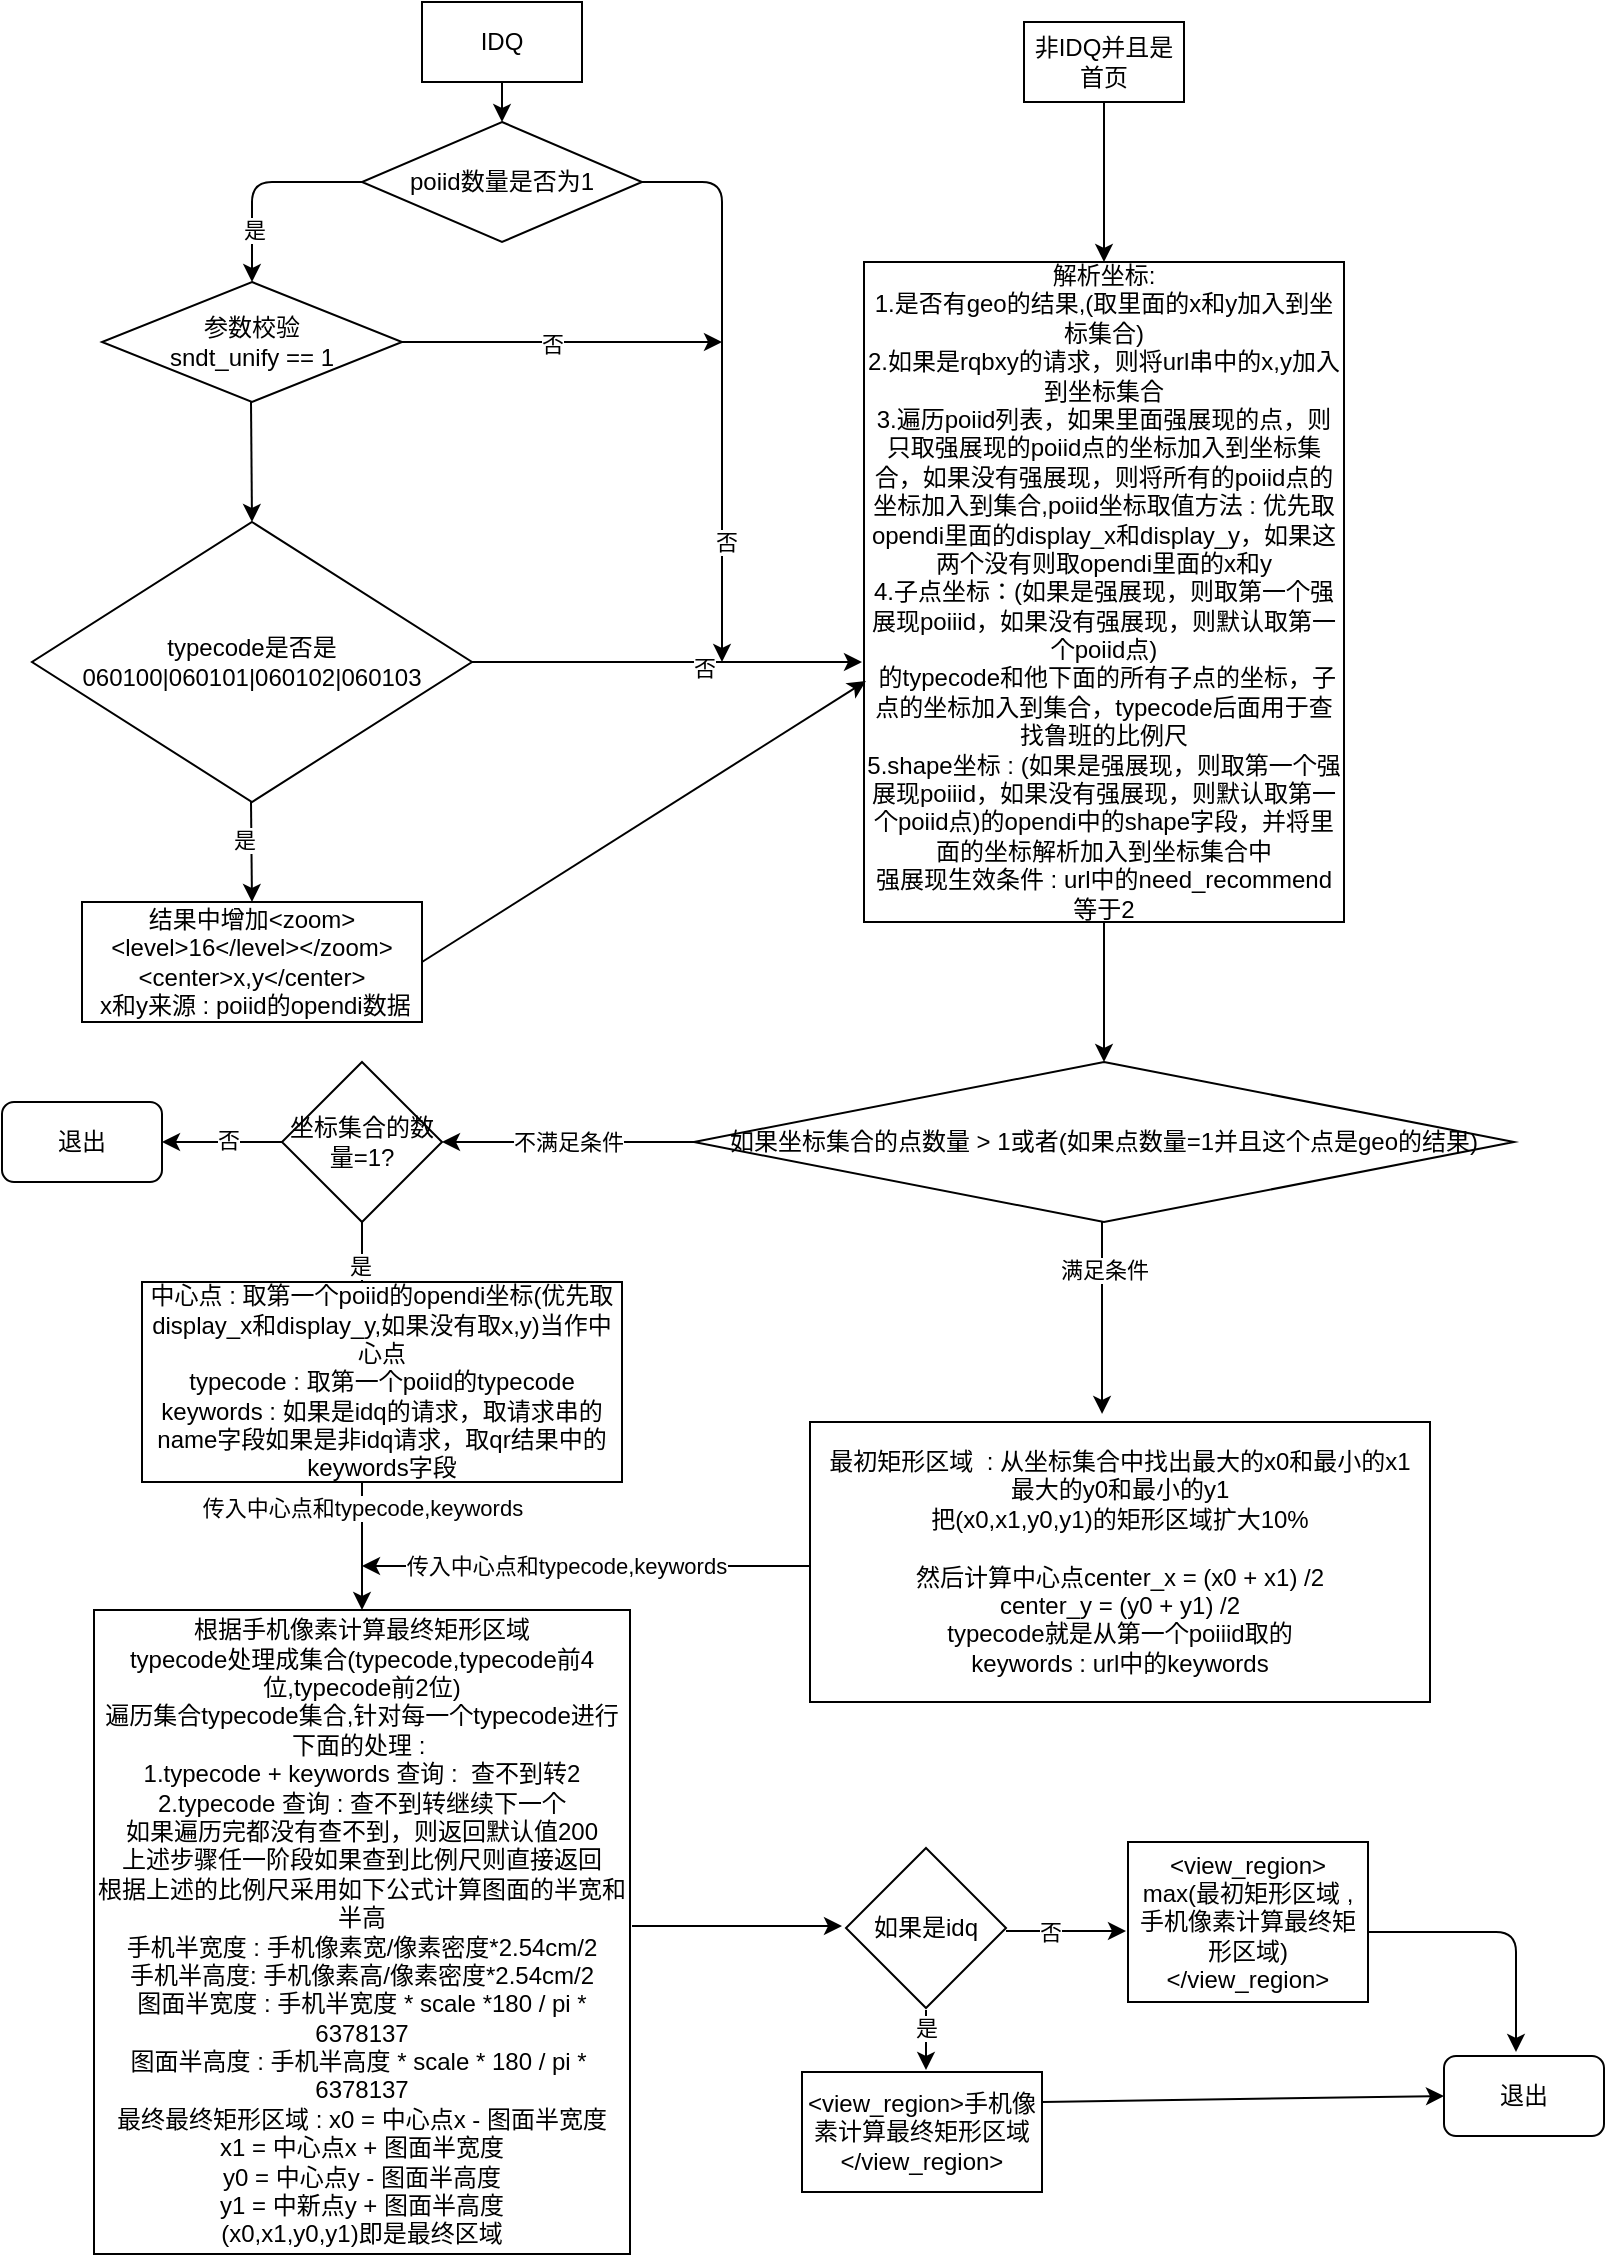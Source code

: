 <mxfile version="14.6.12" type="github">
  <diagram id="9uhrNaGmBDMQ4JzriSAf" name="Page-1">
    <mxGraphModel dx="946" dy="591" grid="0" gridSize="10" guides="1" tooltips="1" connect="1" arrows="1" fold="1" page="1" pageScale="1" pageWidth="827" pageHeight="1169" math="0" shadow="0">
      <root>
        <mxCell id="0" />
        <mxCell id="1" parent="0" />
        <mxCell id="wLORGDT3qwKsgGzUfs9r-2" value="IDQ" style="rounded=0;whiteSpace=wrap;html=1;" vertex="1" parent="1">
          <mxGeometry x="220" y="40" width="80" height="40" as="geometry" />
        </mxCell>
        <mxCell id="wLORGDT3qwKsgGzUfs9r-61" value="" style="edgeStyle=orthogonalEdgeStyle;rounded=0;orthogonalLoop=1;jettySize=auto;html=1;" edge="1" parent="1" source="wLORGDT3qwKsgGzUfs9r-3" target="wLORGDT3qwKsgGzUfs9r-32">
          <mxGeometry relative="1" as="geometry" />
        </mxCell>
        <mxCell id="wLORGDT3qwKsgGzUfs9r-3" value="非IDQ并且是首页" style="rounded=0;whiteSpace=wrap;html=1;" vertex="1" parent="1">
          <mxGeometry x="521" y="50" width="80" height="40" as="geometry" />
        </mxCell>
        <mxCell id="wLORGDT3qwKsgGzUfs9r-4" value="" style="endArrow=classic;html=1;" edge="1" parent="1">
          <mxGeometry width="50" height="50" relative="1" as="geometry">
            <mxPoint x="260" y="80" as="sourcePoint" />
            <mxPoint x="260" y="100" as="targetPoint" />
          </mxGeometry>
        </mxCell>
        <mxCell id="wLORGDT3qwKsgGzUfs9r-6" value="poiid数量是否为1" style="rhombus;whiteSpace=wrap;html=1;" vertex="1" parent="1">
          <mxGeometry x="190" y="100" width="140" height="60" as="geometry" />
        </mxCell>
        <mxCell id="wLORGDT3qwKsgGzUfs9r-8" value="" style="endArrow=classic;html=1;entryX=0.5;entryY=0;entryDx=0;entryDy=0;" edge="1" parent="1">
          <mxGeometry width="50" height="50" relative="1" as="geometry">
            <mxPoint x="190" y="130" as="sourcePoint" />
            <mxPoint x="135" y="180" as="targetPoint" />
            <Array as="points">
              <mxPoint x="135" y="130" />
            </Array>
          </mxGeometry>
        </mxCell>
        <mxCell id="wLORGDT3qwKsgGzUfs9r-14" value="是" style="edgeLabel;html=1;align=center;verticalAlign=middle;resizable=0;points=[];" vertex="1" connectable="0" parent="wLORGDT3qwKsgGzUfs9r-8">
          <mxGeometry x="0.505" y="1" relative="1" as="geometry">
            <mxPoint as="offset" />
          </mxGeometry>
        </mxCell>
        <mxCell id="wLORGDT3qwKsgGzUfs9r-12" value="" style="endArrow=classic;html=1;" edge="1" parent="1">
          <mxGeometry width="50" height="50" relative="1" as="geometry">
            <mxPoint x="330" y="130" as="sourcePoint" />
            <mxPoint x="370" y="370" as="targetPoint" />
            <Array as="points">
              <mxPoint x="370" y="130" />
            </Array>
          </mxGeometry>
        </mxCell>
        <mxCell id="wLORGDT3qwKsgGzUfs9r-13" value="否" style="edgeLabel;html=1;align=center;verticalAlign=middle;resizable=0;points=[];" vertex="1" connectable="0" parent="wLORGDT3qwKsgGzUfs9r-12">
          <mxGeometry x="0.567" y="2" relative="1" as="geometry">
            <mxPoint as="offset" />
          </mxGeometry>
        </mxCell>
        <mxCell id="wLORGDT3qwKsgGzUfs9r-15" value="&lt;span&gt;参数校验&lt;/span&gt;&lt;br&gt;&lt;span&gt;sndt_unify == 1&lt;/span&gt;" style="rhombus;whiteSpace=wrap;html=1;" vertex="1" parent="1">
          <mxGeometry x="60" y="180" width="150" height="60" as="geometry" />
        </mxCell>
        <mxCell id="wLORGDT3qwKsgGzUfs9r-18" value="退出" style="rounded=1;whiteSpace=wrap;html=1;" vertex="1" parent="1">
          <mxGeometry x="10" y="590" width="80" height="40" as="geometry" />
        </mxCell>
        <mxCell id="wLORGDT3qwKsgGzUfs9r-20" value="" style="endArrow=classic;html=1;" edge="1" parent="1">
          <mxGeometry width="50" height="50" relative="1" as="geometry">
            <mxPoint x="134.5" y="240" as="sourcePoint" />
            <mxPoint x="135" y="300" as="targetPoint" />
          </mxGeometry>
        </mxCell>
        <mxCell id="wLORGDT3qwKsgGzUfs9r-24" value="typecode是否是060100|060101|060102|060103" style="rhombus;whiteSpace=wrap;html=1;" vertex="1" parent="1">
          <mxGeometry x="25" y="300" width="220" height="140" as="geometry" />
        </mxCell>
        <mxCell id="wLORGDT3qwKsgGzUfs9r-25" value="" style="endArrow=classic;html=1;" edge="1" parent="1">
          <mxGeometry width="50" height="50" relative="1" as="geometry">
            <mxPoint x="134.5" y="440" as="sourcePoint" />
            <mxPoint x="135" y="490" as="targetPoint" />
          </mxGeometry>
        </mxCell>
        <mxCell id="wLORGDT3qwKsgGzUfs9r-27" value="是" style="edgeLabel;html=1;align=center;verticalAlign=middle;resizable=0;points=[];" vertex="1" connectable="0" parent="wLORGDT3qwKsgGzUfs9r-25">
          <mxGeometry x="-0.241" y="-4" relative="1" as="geometry">
            <mxPoint as="offset" />
          </mxGeometry>
        </mxCell>
        <mxCell id="wLORGDT3qwKsgGzUfs9r-26" value="结果中增加&amp;lt;zoom&amp;gt;&amp;lt;level&amp;gt;16&amp;lt;/level&amp;gt;&amp;lt;/zoom&amp;gt;&lt;br&gt;&amp;lt;center&amp;gt;x,y&amp;lt;/center&amp;gt;&lt;br&gt;&amp;nbsp;x和y来源 : poiid的opendi数据" style="rounded=0;whiteSpace=wrap;html=1;" vertex="1" parent="1">
          <mxGeometry x="50" y="490" width="170" height="60" as="geometry" />
        </mxCell>
        <mxCell id="wLORGDT3qwKsgGzUfs9r-28" value="" style="endArrow=classic;html=1;" edge="1" parent="1">
          <mxGeometry width="50" height="50" relative="1" as="geometry">
            <mxPoint x="245" y="370" as="sourcePoint" />
            <mxPoint x="440" y="370" as="targetPoint" />
          </mxGeometry>
        </mxCell>
        <mxCell id="wLORGDT3qwKsgGzUfs9r-31" value="否" style="edgeLabel;html=1;align=center;verticalAlign=middle;resizable=0;points=[];" vertex="1" connectable="0" parent="wLORGDT3qwKsgGzUfs9r-28">
          <mxGeometry x="0.186" y="-3" relative="1" as="geometry">
            <mxPoint as="offset" />
          </mxGeometry>
        </mxCell>
        <mxCell id="wLORGDT3qwKsgGzUfs9r-29" value="" style="endArrow=classic;html=1;" edge="1" parent="1">
          <mxGeometry width="50" height="50" relative="1" as="geometry">
            <mxPoint x="210" y="210" as="sourcePoint" />
            <mxPoint x="370" y="210" as="targetPoint" />
          </mxGeometry>
        </mxCell>
        <mxCell id="wLORGDT3qwKsgGzUfs9r-30" value="否" style="edgeLabel;html=1;align=center;verticalAlign=middle;resizable=0;points=[];" vertex="1" connectable="0" parent="wLORGDT3qwKsgGzUfs9r-29">
          <mxGeometry x="-0.062" y="-1" relative="1" as="geometry">
            <mxPoint as="offset" />
          </mxGeometry>
        </mxCell>
        <mxCell id="wLORGDT3qwKsgGzUfs9r-37" value="" style="edgeStyle=orthogonalEdgeStyle;rounded=0;orthogonalLoop=1;jettySize=auto;html=1;" edge="1" parent="1" source="wLORGDT3qwKsgGzUfs9r-32" target="wLORGDT3qwKsgGzUfs9r-36">
          <mxGeometry relative="1" as="geometry" />
        </mxCell>
        <mxCell id="wLORGDT3qwKsgGzUfs9r-32" value="解析坐标:&lt;br&gt;1.是否有geo的结果,(取里面的x和y加入到坐标集合)&lt;br&gt;2.如果是rqbxy的请求，则将url串中的x,y加入到坐标集合&lt;br&gt;3.遍历poiid列表，如果里面强展现的点，则只取强展现的poiid点的坐标加入到坐标集合，如果没有强展现，则将所有的poiid点的坐标加入到集合,poiid坐标取值方法 : 优先取opendi里面的display_x和display_y，如果这两个没有则取opendi里面的x和y&lt;br&gt;4.子点坐标：(如果是强展现，则取第一个强展现poiiid，如果没有强展现，则默认取第一个poiid点)&lt;br&gt;&amp;nbsp;的typecode和他下面的所有子点的坐标，子点的坐标加入到集合，typecode后面用于查找鲁班的比例尺&lt;br&gt;5.shape坐标 : (如果是强展现，则取第一个强展现poiiid，如果没有强展现，则默认取第一个poiid点)的opendi中的shape字段，并将里面的坐标解析加入到坐标集合中&lt;br&gt;强展现生效条件 : url中的need_recommend 等于2" style="rounded=0;whiteSpace=wrap;html=1;" vertex="1" parent="1">
          <mxGeometry x="441" y="170" width="240" height="330" as="geometry" />
        </mxCell>
        <mxCell id="wLORGDT3qwKsgGzUfs9r-33" value="" style="endArrow=classic;html=1;entryX=0.004;entryY=0.635;entryDx=0;entryDy=0;entryPerimeter=0;" edge="1" parent="1" target="wLORGDT3qwKsgGzUfs9r-32">
          <mxGeometry width="50" height="50" relative="1" as="geometry">
            <mxPoint x="220" y="520" as="sourcePoint" />
            <mxPoint x="270" y="470" as="targetPoint" />
          </mxGeometry>
        </mxCell>
        <mxCell id="wLORGDT3qwKsgGzUfs9r-36" value="如果坐标集合的点数量 &amp;gt; 1或者(如果点数量=1并且这个点是geo的结果)" style="rhombus;whiteSpace=wrap;html=1;" vertex="1" parent="1">
          <mxGeometry x="356" y="570" width="410" height="80" as="geometry" />
        </mxCell>
        <mxCell id="wLORGDT3qwKsgGzUfs9r-38" value="" style="endArrow=classic;html=1;entryX=0.471;entryY=-0.029;entryDx=0;entryDy=0;entryPerimeter=0;" edge="1" parent="1" target="wLORGDT3qwKsgGzUfs9r-49">
          <mxGeometry width="50" height="50" relative="1" as="geometry">
            <mxPoint x="560" y="650" as="sourcePoint" />
            <mxPoint x="560" y="730" as="targetPoint" />
          </mxGeometry>
        </mxCell>
        <mxCell id="wLORGDT3qwKsgGzUfs9r-39" value="满足条件" style="edgeLabel;html=1;align=center;verticalAlign=middle;resizable=0;points=[];" vertex="1" connectable="0" parent="wLORGDT3qwKsgGzUfs9r-38">
          <mxGeometry x="-0.5" y="1" relative="1" as="geometry">
            <mxPoint as="offset" />
          </mxGeometry>
        </mxCell>
        <mxCell id="wLORGDT3qwKsgGzUfs9r-40" value="不满足条件" style="endArrow=classic;html=1;" edge="1" parent="1">
          <mxGeometry width="50" height="50" relative="1" as="geometry">
            <mxPoint x="356" y="610" as="sourcePoint" />
            <mxPoint x="230" y="610" as="targetPoint" />
          </mxGeometry>
        </mxCell>
        <mxCell id="wLORGDT3qwKsgGzUfs9r-41" value="坐标集合的数量=1?" style="rhombus;whiteSpace=wrap;html=1;" vertex="1" parent="1">
          <mxGeometry x="150" y="570" width="80" height="80" as="geometry" />
        </mxCell>
        <mxCell id="wLORGDT3qwKsgGzUfs9r-42" value="" style="endArrow=classic;html=1;" edge="1" parent="1">
          <mxGeometry width="50" height="50" relative="1" as="geometry">
            <mxPoint x="190" y="650" as="sourcePoint" />
            <mxPoint x="190" y="700" as="targetPoint" />
          </mxGeometry>
        </mxCell>
        <mxCell id="wLORGDT3qwKsgGzUfs9r-43" value="是" style="edgeLabel;html=1;align=center;verticalAlign=middle;resizable=0;points=[];" vertex="1" connectable="0" parent="wLORGDT3qwKsgGzUfs9r-42">
          <mxGeometry x="-0.12" y="-1" relative="1" as="geometry">
            <mxPoint as="offset" />
          </mxGeometry>
        </mxCell>
        <mxCell id="wLORGDT3qwKsgGzUfs9r-44" value="中心点 : 取第一个poiid的opendi坐标(优先取display_x和display_y,如果没有取x,y)当作中心点&lt;br&gt;typecode : 取第一个poiid的typecode&lt;br&gt;keywords : 如果是idq的请求，取请求串的name字段如果是非idq请求，取qr结果中的keywords字段" style="rounded=0;whiteSpace=wrap;html=1;" vertex="1" parent="1">
          <mxGeometry x="80" y="680" width="240" height="100" as="geometry" />
        </mxCell>
        <mxCell id="wLORGDT3qwKsgGzUfs9r-46" value="根据手机像素计算最终矩形区域&lt;br&gt;typecode处理成集合(typecode,typecode前4位,typecode前2位)&lt;br&gt;遍历集合typecode集合,针对每一个typecode进行下面的处理 :&amp;nbsp;&lt;br&gt;1.typecode + keywords 查询 :&amp;nbsp; 查不到转2&lt;br&gt;2.typecode 查询 : 查不到转继续下一个&lt;br&gt;如果遍历完都没有查不到，则返回默认值200&lt;br&gt;上述步骤任一阶段如果查到比例尺则直接返回&lt;br&gt;根据上述的比例尺采用如下公式计算图面的半宽和半高&lt;br&gt;手机半宽度 : 手机像素宽/像素密度*2.54cm/2&lt;br&gt;手机半高度: 手机像素高/像素密度*2.54cm/2&lt;br&gt;图面半宽度 : 手机半宽度 * scale *180 / pi * 6378137&lt;br&gt;图面半高度 : 手机半高度 * scale * 180 / pi *&amp;nbsp; 6378137&lt;br&gt;最终最终矩形区域 : x0 = 中心点x - 图面半宽度&lt;br&gt;x1 = 中心点x + 图面半宽度&lt;br&gt;y0 = 中心点y - 图面半高度&lt;br&gt;y1 = 中新点y + 图面半高度&lt;br&gt;(x0,x1,y0,y1)即是最终区域" style="rounded=0;whiteSpace=wrap;html=1;" vertex="1" parent="1">
          <mxGeometry x="56" y="844" width="268" height="322" as="geometry" />
        </mxCell>
        <mxCell id="wLORGDT3qwKsgGzUfs9r-47" value="" style="endArrow=classic;html=1;entryX=0.5;entryY=0;entryDx=0;entryDy=0;" edge="1" parent="1" target="wLORGDT3qwKsgGzUfs9r-46">
          <mxGeometry width="50" height="50" relative="1" as="geometry">
            <mxPoint x="190" y="780" as="sourcePoint" />
            <mxPoint x="240" y="720" as="targetPoint" />
          </mxGeometry>
        </mxCell>
        <mxCell id="wLORGDT3qwKsgGzUfs9r-48" value="传入中心点和typecode,keywords" style="edgeLabel;html=1;align=center;verticalAlign=middle;resizable=0;points=[];" vertex="1" connectable="0" parent="wLORGDT3qwKsgGzUfs9r-47">
          <mxGeometry x="-0.275" relative="1" as="geometry">
            <mxPoint y="-10" as="offset" />
          </mxGeometry>
        </mxCell>
        <mxCell id="wLORGDT3qwKsgGzUfs9r-49" value="最初矩形区域&amp;nbsp; : 从坐标集合中找出最大的x0和最小的x1&lt;br&gt;最大的y0和最小的y1&lt;br&gt;把(x0,x1,y0,y1)的矩形区域扩大10%&lt;br&gt;&amp;nbsp;&lt;br&gt;然后计算中心点center_x = (x0 + x1) /2&lt;br&gt;center_y = (y0 + y1) /2&lt;br&gt;typecode就是从第一个poiiid取的&lt;br&gt;keywords : url中的keywords" style="rounded=0;whiteSpace=wrap;html=1;" vertex="1" parent="1">
          <mxGeometry x="414" y="750" width="310" height="140" as="geometry" />
        </mxCell>
        <mxCell id="wLORGDT3qwKsgGzUfs9r-50" value="" style="endArrow=classic;html=1;exitX=0;exitY=0.5;exitDx=0;exitDy=0;" edge="1" parent="1">
          <mxGeometry width="50" height="50" relative="1" as="geometry">
            <mxPoint x="414" y="822" as="sourcePoint" />
            <mxPoint x="190" y="822" as="targetPoint" />
          </mxGeometry>
        </mxCell>
        <mxCell id="wLORGDT3qwKsgGzUfs9r-51" value="传入中心点和typecode,keywords" style="edgeLabel;html=1;align=center;verticalAlign=middle;resizable=0;points=[];" vertex="1" connectable="0" parent="wLORGDT3qwKsgGzUfs9r-50">
          <mxGeometry x="0.089" relative="1" as="geometry">
            <mxPoint as="offset" />
          </mxGeometry>
        </mxCell>
        <mxCell id="wLORGDT3qwKsgGzUfs9r-52" value="" style="endArrow=classic;html=1;" edge="1" parent="1">
          <mxGeometry width="50" height="50" relative="1" as="geometry">
            <mxPoint x="325" y="1002" as="sourcePoint" />
            <mxPoint x="430" y="1002" as="targetPoint" />
          </mxGeometry>
        </mxCell>
        <mxCell id="wLORGDT3qwKsgGzUfs9r-53" value="如果是idq" style="rhombus;whiteSpace=wrap;html=1;" vertex="1" parent="1">
          <mxGeometry x="432" y="963" width="80" height="80" as="geometry" />
        </mxCell>
        <mxCell id="wLORGDT3qwKsgGzUfs9r-54" value="" style="endArrow=classic;html=1;" edge="1" parent="1">
          <mxGeometry width="50" height="50" relative="1" as="geometry">
            <mxPoint x="512" y="1004.5" as="sourcePoint" />
            <mxPoint x="572" y="1004.5" as="targetPoint" />
          </mxGeometry>
        </mxCell>
        <mxCell id="wLORGDT3qwKsgGzUfs9r-64" value="否" style="edgeLabel;html=1;align=center;verticalAlign=middle;resizable=0;points=[];" vertex="1" connectable="0" parent="wLORGDT3qwKsgGzUfs9r-54">
          <mxGeometry x="-0.267" relative="1" as="geometry">
            <mxPoint as="offset" />
          </mxGeometry>
        </mxCell>
        <mxCell id="wLORGDT3qwKsgGzUfs9r-55" value="&amp;lt;view_region&amp;gt; max(最初矩形区域 , 手机像素计算最终矩形区域) &amp;lt;/view_region&amp;gt;" style="rounded=0;whiteSpace=wrap;html=1;" vertex="1" parent="1">
          <mxGeometry x="573" y="960" width="120" height="80" as="geometry" />
        </mxCell>
        <mxCell id="wLORGDT3qwKsgGzUfs9r-56" value="" style="endArrow=classic;html=1;" edge="1" parent="1">
          <mxGeometry width="50" height="50" relative="1" as="geometry">
            <mxPoint x="472" y="1044" as="sourcePoint" />
            <mxPoint x="472" y="1074" as="targetPoint" />
          </mxGeometry>
        </mxCell>
        <mxCell id="wLORGDT3qwKsgGzUfs9r-65" value="是" style="edgeLabel;html=1;align=center;verticalAlign=middle;resizable=0;points=[];" vertex="1" connectable="0" parent="wLORGDT3qwKsgGzUfs9r-56">
          <mxGeometry x="-0.4" relative="1" as="geometry">
            <mxPoint as="offset" />
          </mxGeometry>
        </mxCell>
        <mxCell id="wLORGDT3qwKsgGzUfs9r-57" value="&amp;lt;view_region&amp;gt;手机像素计算最终矩形区域&amp;lt;/view_region&amp;gt;" style="rounded=0;whiteSpace=wrap;html=1;" vertex="1" parent="1">
          <mxGeometry x="410" y="1075" width="120" height="60" as="geometry" />
        </mxCell>
        <mxCell id="wLORGDT3qwKsgGzUfs9r-58" value="" style="endArrow=classic;html=1;" edge="1" parent="1">
          <mxGeometry width="50" height="50" relative="1" as="geometry">
            <mxPoint x="150" y="610" as="sourcePoint" />
            <mxPoint x="90" y="610" as="targetPoint" />
          </mxGeometry>
        </mxCell>
        <mxCell id="wLORGDT3qwKsgGzUfs9r-66" value="否" style="edgeLabel;html=1;align=center;verticalAlign=middle;resizable=0;points=[];" vertex="1" connectable="0" parent="wLORGDT3qwKsgGzUfs9r-58">
          <mxGeometry x="-0.1" y="-1" relative="1" as="geometry">
            <mxPoint as="offset" />
          </mxGeometry>
        </mxCell>
        <mxCell id="wLORGDT3qwKsgGzUfs9r-59" value="退出" style="rounded=1;whiteSpace=wrap;html=1;" vertex="1" parent="1">
          <mxGeometry x="731" y="1067" width="80" height="40" as="geometry" />
        </mxCell>
        <mxCell id="wLORGDT3qwKsgGzUfs9r-60" value="" style="endArrow=classic;html=1;entryX=0.5;entryY=0;entryDx=0;entryDy=0;" edge="1" parent="1">
          <mxGeometry width="50" height="50" relative="1" as="geometry">
            <mxPoint x="693" y="1005" as="sourcePoint" />
            <mxPoint x="767" y="1065" as="targetPoint" />
            <Array as="points">
              <mxPoint x="767" y="1005" />
            </Array>
          </mxGeometry>
        </mxCell>
        <mxCell id="wLORGDT3qwKsgGzUfs9r-63" value="" style="endArrow=classic;html=1;entryX=0;entryY=0.5;entryDx=0;entryDy=0;exitX=1;exitY=0.25;exitDx=0;exitDy=0;" edge="1" parent="1" source="wLORGDT3qwKsgGzUfs9r-57" target="wLORGDT3qwKsgGzUfs9r-59">
          <mxGeometry width="50" height="50" relative="1" as="geometry">
            <mxPoint x="530" y="1116" as="sourcePoint" />
            <mxPoint x="731" y="1083" as="targetPoint" />
          </mxGeometry>
        </mxCell>
      </root>
    </mxGraphModel>
  </diagram>
</mxfile>
